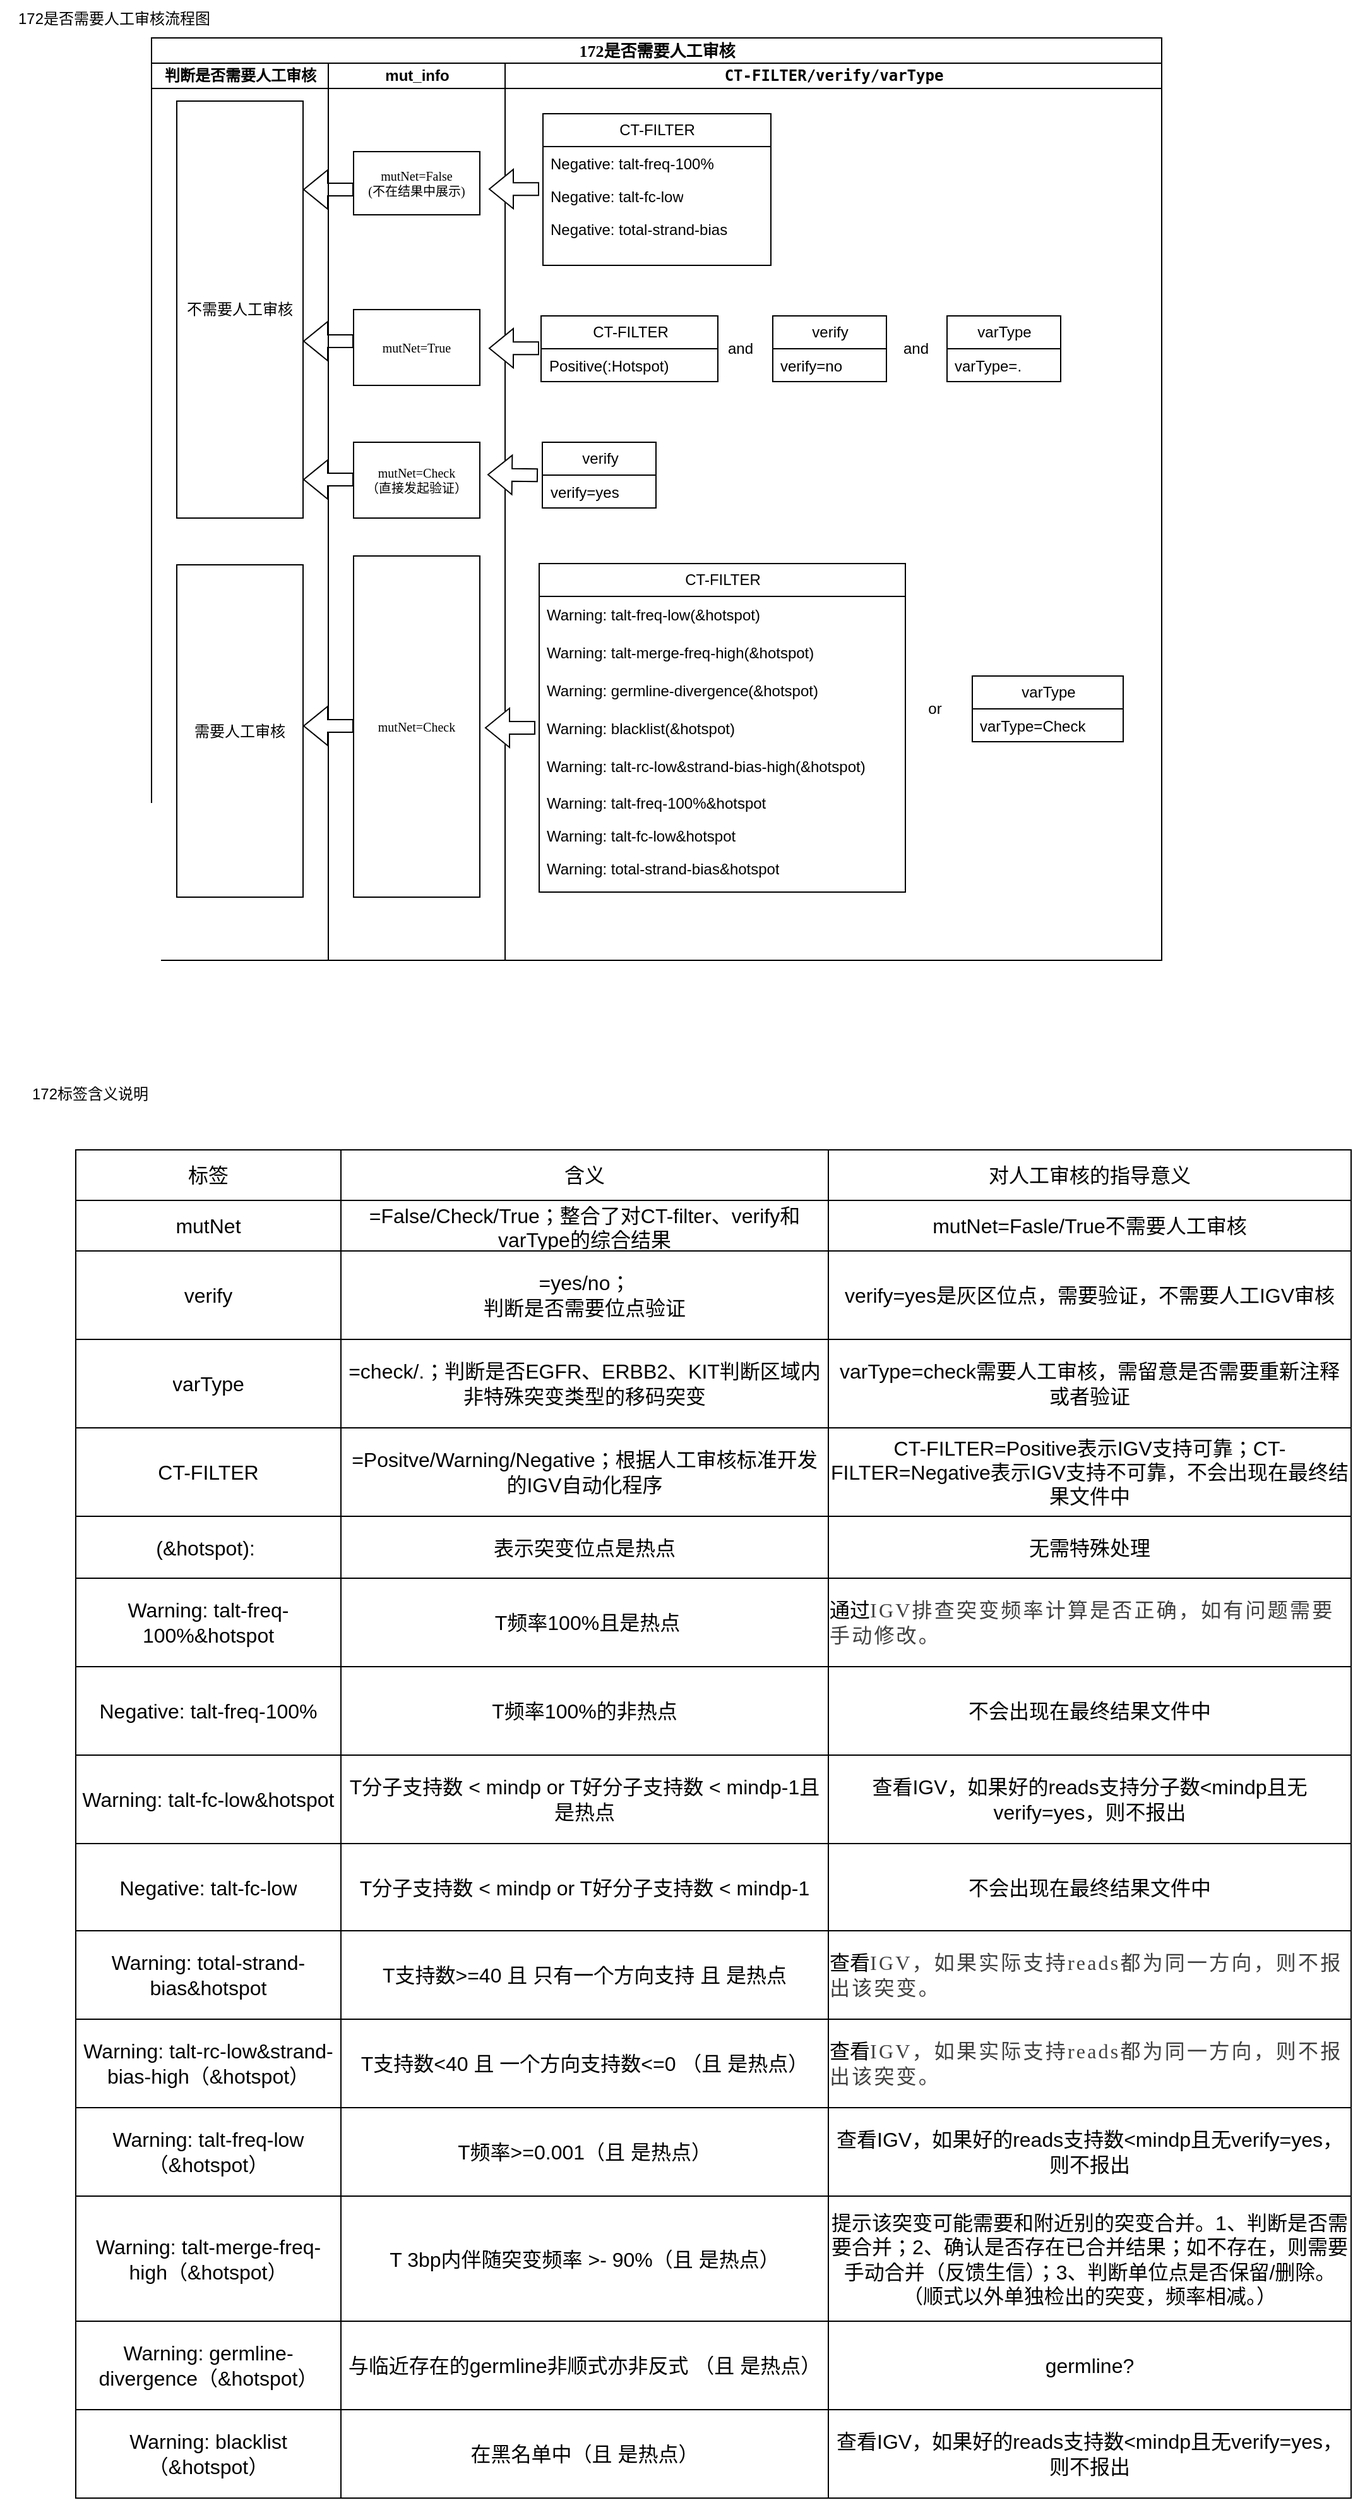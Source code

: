 <mxfile version="23.1.5" type="github">
  <diagram name="172" id="74e2e168-ea6b-b213-b513-2b3c1d86103e">
    <mxGraphModel dx="1036" dy="1428" grid="1" gridSize="10" guides="1" tooltips="1" connect="1" arrows="1" fold="1" page="1" pageScale="1" pageWidth="1100" pageHeight="850" background="none" math="0" shadow="0">
      <root>
        <mxCell id="0" />
        <mxCell id="1" parent="0" />
        <mxCell id="77e6c97f196da883-1" value="&lt;font style=&quot;font-size: 13px;&quot;&gt;172是否需要人工审核&lt;/font&gt;" style="swimlane;html=1;childLayout=stackLayout;startSize=20;rounded=0;shadow=0;labelBackgroundColor=none;strokeWidth=1;fontFamily=Verdana;fontSize=8;align=center;" parent="1" vertex="1">
          <mxGeometry x="120" y="-810" width="800" height="730" as="geometry" />
        </mxCell>
        <mxCell id="77e6c97f196da883-2" value="判断是否需要人工审核" style="swimlane;html=1;startSize=20;shadow=0;" parent="77e6c97f196da883-1" vertex="1">
          <mxGeometry y="20" width="140" height="710" as="geometry" />
        </mxCell>
        <mxCell id="77e6c97f196da883-8" value="不需要人工审核" style="rounded=0;whiteSpace=wrap;html=1;shadow=0;labelBackgroundColor=none;strokeWidth=1;fontFamily=Verdana;fontSize=12;align=center;glass=1;fillColor=none;" parent="77e6c97f196da883-2" vertex="1">
          <mxGeometry x="20" y="30" width="100" height="330" as="geometry" />
        </mxCell>
        <mxCell id="Ntkf2nLQN6CGH8CM93F0-73" value="需要人工审核" style="rounded=0;whiteSpace=wrap;html=1;shadow=0;labelBackgroundColor=none;strokeWidth=1;fontFamily=Verdana;fontSize=12;align=center;glass=1;fillColor=none;" parent="77e6c97f196da883-2" vertex="1">
          <mxGeometry x="20" y="397" width="100" height="263" as="geometry" />
        </mxCell>
        <mxCell id="a5Jmv1ovsEIgKHmmvxp4-178" value="" style="shape=flexArrow;endArrow=classic;html=1;rounded=0;fillColor=default;" parent="77e6c97f196da883-2" edge="1">
          <mxGeometry width="50" height="50" relative="1" as="geometry">
            <mxPoint x="160" y="220" as="sourcePoint" />
            <mxPoint x="120" y="220" as="targetPoint" />
          </mxGeometry>
        </mxCell>
        <mxCell id="a5Jmv1ovsEIgKHmmvxp4-177" value="" style="shape=flexArrow;endArrow=classic;html=1;rounded=0;fillColor=default;" parent="77e6c97f196da883-2" edge="1">
          <mxGeometry width="50" height="50" relative="1" as="geometry">
            <mxPoint x="160" y="100" as="sourcePoint" />
            <mxPoint x="120" y="100" as="targetPoint" />
          </mxGeometry>
        </mxCell>
        <mxCell id="77e6c97f196da883-3" value="mut_info" style="swimlane;html=1;startSize=20;shadow=0;" parent="77e6c97f196da883-1" vertex="1">
          <mxGeometry x="140" y="20" width="140" height="710" as="geometry" />
        </mxCell>
        <mxCell id="Ntkf2nLQN6CGH8CM93F0-67" value="mutNet=True" style="rounded=0;whiteSpace=wrap;html=1;shadow=0;labelBackgroundColor=none;strokeWidth=1;fontFamily=Verdana;fontSize=10;align=center;glass=1;fillStyle=auto;fillColor=none;" parent="77e6c97f196da883-3" vertex="1">
          <mxGeometry x="20" y="195" width="100" height="60" as="geometry" />
        </mxCell>
        <mxCell id="Ntkf2nLQN6CGH8CM93F0-69" value="mutNet=Check" style="rounded=0;whiteSpace=wrap;html=1;shadow=0;labelBackgroundColor=none;strokeWidth=1;fontFamily=Verdana;fontSize=10;align=center;glass=1;fillStyle=auto;fillColor=none;" parent="77e6c97f196da883-3" vertex="1">
          <mxGeometry x="20" y="390" width="100" height="270" as="geometry" />
        </mxCell>
        <mxCell id="Ntkf2nLQN6CGH8CM93F0-68" value="mutNet=False&lt;br&gt;(不在结果中展示)" style="rounded=0;whiteSpace=wrap;html=1;shadow=0;labelBackgroundColor=none;strokeWidth=1;fontFamily=Verdana;fontSize=10;align=center;glass=1;fillStyle=auto;fillColor=none;" parent="77e6c97f196da883-3" vertex="1">
          <mxGeometry x="20" y="70" width="100" height="50" as="geometry" />
        </mxCell>
        <mxCell id="a5Jmv1ovsEIgKHmmvxp4-11" value="mutNet=Check&lt;br&gt;（直接发起验证）" style="rounded=0;whiteSpace=wrap;html=1;shadow=0;labelBackgroundColor=none;strokeWidth=1;fontFamily=Verdana;fontSize=10;align=center;glass=1;fillStyle=auto;fillColor=none;" parent="77e6c97f196da883-3" vertex="1">
          <mxGeometry x="20" y="300" width="100" height="60" as="geometry" />
        </mxCell>
        <mxCell id="a5Jmv1ovsEIgKHmmvxp4-179" value="" style="shape=flexArrow;endArrow=classic;html=1;rounded=0;fillColor=default;" parent="77e6c97f196da883-3" edge="1">
          <mxGeometry width="50" height="50" relative="1" as="geometry">
            <mxPoint x="20" y="524.5" as="sourcePoint" />
            <mxPoint x="-20" y="524.5" as="targetPoint" />
          </mxGeometry>
        </mxCell>
        <mxCell id="a5Jmv1ovsEIgKHmmvxp4-170" value="" style="shape=flexArrow;endArrow=classic;html=1;rounded=0;fillColor=default;" parent="77e6c97f196da883-3" edge="1">
          <mxGeometry width="50" height="50" relative="1" as="geometry">
            <mxPoint x="20" y="329.5" as="sourcePoint" />
            <mxPoint x="-20" y="329.5" as="targetPoint" />
          </mxGeometry>
        </mxCell>
        <mxCell id="77e6c97f196da883-5" value="&lt;code&gt;&lt;b&gt;CT-FILTER/verify/varType&lt;/b&gt;&lt;/code&gt;" style="swimlane;html=1;startSize=20;fontStyle=0;shadow=0;" parent="77e6c97f196da883-1" vertex="1">
          <mxGeometry x="280" y="20" width="520" height="710" as="geometry" />
        </mxCell>
        <mxCell id="74XeSMvvcMfbmq75COJw-82" value="CT-FILTER" style="swimlane;fontStyle=0;childLayout=stackLayout;horizontal=1;startSize=26;fillColor=none;horizontalStack=0;resizeParent=1;resizeParentMax=0;resizeLast=0;collapsible=1;marginBottom=0;html=1;swimlaneFillColor=none;" parent="77e6c97f196da883-5" vertex="1">
          <mxGeometry x="30" y="40" width="180.5" height="120" as="geometry" />
        </mxCell>
        <mxCell id="74XeSMvvcMfbmq75COJw-83" value="Negative:&amp;nbsp;talt-freq-100%" style="text;strokeColor=none;fillColor=none;align=left;verticalAlign=top;spacingLeft=4;spacingRight=4;overflow=hidden;rotatable=0;points=[[0,0.5],[1,0.5]];portConstraint=eastwest;whiteSpace=wrap;html=1;" parent="74XeSMvvcMfbmq75COJw-82" vertex="1">
          <mxGeometry y="26" width="180.5" height="26" as="geometry" />
        </mxCell>
        <mxCell id="74XeSMvvcMfbmq75COJw-84" value="Negative:&amp;nbsp;talt-fc-low" style="text;strokeColor=none;fillColor=none;align=left;verticalAlign=top;spacingLeft=4;spacingRight=4;overflow=hidden;rotatable=0;points=[[0,0.5],[1,0.5]];portConstraint=eastwest;whiteSpace=wrap;html=1;" parent="74XeSMvvcMfbmq75COJw-82" vertex="1">
          <mxGeometry y="52" width="180.5" height="26" as="geometry" />
        </mxCell>
        <mxCell id="74XeSMvvcMfbmq75COJw-85" value="Negative:&amp;nbsp;total-strand-bias" style="text;strokeColor=none;fillColor=none;align=left;verticalAlign=top;spacingLeft=4;spacingRight=4;overflow=hidden;rotatable=0;points=[[0,0.5],[1,0.5]];portConstraint=eastwest;whiteSpace=wrap;html=1;" parent="74XeSMvvcMfbmq75COJw-82" vertex="1">
          <mxGeometry y="78" width="180.5" height="42" as="geometry" />
        </mxCell>
        <mxCell id="74XeSMvvcMfbmq75COJw-87" value="CT-FILTER" style="swimlane;fontStyle=0;childLayout=stackLayout;horizontal=1;startSize=26;fillColor=none;horizontalStack=0;resizeParent=1;resizeParentMax=0;resizeLast=0;collapsible=1;marginBottom=0;html=1;" parent="77e6c97f196da883-5" vertex="1">
          <mxGeometry x="28.5" y="200" width="140" height="52" as="geometry" />
        </mxCell>
        <mxCell id="74XeSMvvcMfbmq75COJw-88" value="Positive(:Hotspot)" style="text;strokeColor=none;fillColor=none;align=left;verticalAlign=top;spacingLeft=4;spacingRight=4;overflow=hidden;rotatable=0;points=[[0,0.5],[1,0.5]];portConstraint=eastwest;whiteSpace=wrap;html=1;" parent="74XeSMvvcMfbmq75COJw-87" vertex="1">
          <mxGeometry y="26" width="140" height="26" as="geometry" />
        </mxCell>
        <mxCell id="74XeSMvvcMfbmq75COJw-91" value="verify" style="swimlane;fontStyle=0;childLayout=stackLayout;horizontal=1;startSize=26;fillColor=none;horizontalStack=0;resizeParent=1;resizeParentMax=0;resizeLast=0;collapsible=1;marginBottom=0;html=1;" parent="77e6c97f196da883-5" vertex="1">
          <mxGeometry x="212" y="200" width="90" height="52" as="geometry" />
        </mxCell>
        <mxCell id="74XeSMvvcMfbmq75COJw-92" value="verify=no" style="text;strokeColor=none;fillColor=none;align=left;verticalAlign=top;spacingLeft=4;spacingRight=4;overflow=hidden;rotatable=0;points=[[0,0.5],[1,0.5]];portConstraint=eastwest;whiteSpace=wrap;html=1;" parent="74XeSMvvcMfbmq75COJw-91" vertex="1">
          <mxGeometry y="26" width="90" height="26" as="geometry" />
        </mxCell>
        <mxCell id="74XeSMvvcMfbmq75COJw-94" value="varType" style="swimlane;fontStyle=0;childLayout=stackLayout;horizontal=1;startSize=26;fillColor=none;horizontalStack=0;resizeParent=1;resizeParentMax=0;resizeLast=0;collapsible=1;marginBottom=0;html=1;" parent="77e6c97f196da883-5" vertex="1">
          <mxGeometry x="350" y="200" width="90" height="52" as="geometry" />
        </mxCell>
        <mxCell id="74XeSMvvcMfbmq75COJw-95" value="varType=." style="text;strokeColor=none;fillColor=none;align=left;verticalAlign=top;spacingLeft=4;spacingRight=4;overflow=hidden;rotatable=0;points=[[0,0.5],[1,0.5]];portConstraint=eastwest;whiteSpace=wrap;html=1;" parent="74XeSMvvcMfbmq75COJw-94" vertex="1">
          <mxGeometry y="26" width="90" height="26" as="geometry" />
        </mxCell>
        <mxCell id="a5Jmv1ovsEIgKHmmvxp4-5" value="and" style="text;html=1;align=center;verticalAlign=middle;resizable=0;points=[];autosize=1;strokeColor=none;fillColor=none;" parent="77e6c97f196da883-5" vertex="1">
          <mxGeometry x="305" y="211" width="40" height="30" as="geometry" />
        </mxCell>
        <mxCell id="a5Jmv1ovsEIgKHmmvxp4-6" value="and" style="text;html=1;align=center;verticalAlign=middle;resizable=0;points=[];autosize=1;strokeColor=none;fillColor=none;" parent="77e6c97f196da883-5" vertex="1">
          <mxGeometry x="165.5" y="211" width="40" height="30" as="geometry" />
        </mxCell>
        <mxCell id="a5Jmv1ovsEIgKHmmvxp4-7" value="CT-FILTER" style="swimlane;fontStyle=0;childLayout=stackLayout;horizontal=1;startSize=26;fillColor=none;horizontalStack=0;resizeParent=1;resizeParentMax=0;resizeLast=0;collapsible=1;marginBottom=0;html=1;" parent="77e6c97f196da883-5" vertex="1">
          <mxGeometry x="27" y="396" width="290" height="260" as="geometry" />
        </mxCell>
        <mxCell id="a5Jmv1ovsEIgKHmmvxp4-130" value="Warning:&amp;nbsp;talt-freq-low(&amp;amp;hotspot)" style="text;fillColor=none;align=left;verticalAlign=middle;spacingLeft=4;spacingRight=4;overflow=hidden;points=[[0,0.5],[1,0.5]];portConstraint=eastwest;rotatable=0;whiteSpace=wrap;html=1;" parent="a5Jmv1ovsEIgKHmmvxp4-7" vertex="1">
          <mxGeometry y="26" width="290" height="30" as="geometry" />
        </mxCell>
        <mxCell id="a5Jmv1ovsEIgKHmmvxp4-128" value="Warning:&amp;nbsp;talt-merge-freq-high(&amp;amp;hotspot)" style="text;strokeColor=none;fillColor=none;align=left;verticalAlign=middle;spacingLeft=4;spacingRight=4;overflow=hidden;points=[[0,0.5],[1,0.5]];portConstraint=eastwest;rotatable=0;whiteSpace=wrap;html=1;" parent="a5Jmv1ovsEIgKHmmvxp4-7" vertex="1">
          <mxGeometry y="56" width="290" height="30" as="geometry" />
        </mxCell>
        <mxCell id="a5Jmv1ovsEIgKHmmvxp4-127" value="Warning:&amp;nbsp;germline-divergence(&amp;amp;hotspot)" style="text;strokeColor=none;fillColor=none;align=left;verticalAlign=middle;spacingLeft=4;spacingRight=4;overflow=hidden;points=[[0,0.5],[1,0.5]];portConstraint=eastwest;rotatable=0;whiteSpace=wrap;html=1;" parent="a5Jmv1ovsEIgKHmmvxp4-7" vertex="1">
          <mxGeometry y="86" width="290" height="30" as="geometry" />
        </mxCell>
        <mxCell id="a5Jmv1ovsEIgKHmmvxp4-126" value="Warning:&amp;nbsp;blacklist(&amp;amp;hotspot)" style="text;strokeColor=none;fillColor=none;align=left;verticalAlign=middle;spacingLeft=4;spacingRight=4;overflow=hidden;points=[[0,0.5],[1,0.5]];portConstraint=eastwest;rotatable=0;whiteSpace=wrap;html=1;" parent="a5Jmv1ovsEIgKHmmvxp4-7" vertex="1">
          <mxGeometry y="116" width="290" height="30" as="geometry" />
        </mxCell>
        <mxCell id="a5Jmv1ovsEIgKHmmvxp4-125" value="Warning:&amp;nbsp;talt-rc-low&amp;amp;strand-bias-high(&amp;amp;hotspot)" style="text;strokeColor=none;fillColor=none;align=left;verticalAlign=middle;spacingLeft=4;spacingRight=4;overflow=hidden;points=[[0,0.5],[1,0.5]];portConstraint=eastwest;rotatable=0;whiteSpace=wrap;html=1;" parent="a5Jmv1ovsEIgKHmmvxp4-7" vertex="1">
          <mxGeometry y="146" width="290" height="30" as="geometry" />
        </mxCell>
        <mxCell id="a5Jmv1ovsEIgKHmmvxp4-117" value="" style="group;strokeColor=none;" parent="a5Jmv1ovsEIgKHmmvxp4-7" vertex="1" connectable="0">
          <mxGeometry y="176" width="290" height="84" as="geometry" />
        </mxCell>
        <mxCell id="a5Jmv1ovsEIgKHmmvxp4-8" value="Warning:&amp;nbsp;talt-freq-100%&amp;amp;hotspot" style="text;strokeColor=none;fillColor=none;align=left;verticalAlign=top;spacingLeft=4;spacingRight=4;overflow=hidden;rotatable=0;points=[[0,0.5],[1,0.5]];portConstraint=eastwest;whiteSpace=wrap;html=1;" parent="a5Jmv1ovsEIgKHmmvxp4-117" vertex="1">
          <mxGeometry width="290" height="26" as="geometry" />
        </mxCell>
        <mxCell id="a5Jmv1ovsEIgKHmmvxp4-9" value="Warning: talt-fc-low&amp;amp;hotspot" style="text;strokeColor=none;fillColor=none;align=left;verticalAlign=top;spacingLeft=4;spacingRight=4;overflow=hidden;rotatable=0;points=[[0,0.5],[1,0.5]];portConstraint=eastwest;whiteSpace=wrap;html=1;" parent="a5Jmv1ovsEIgKHmmvxp4-117" vertex="1">
          <mxGeometry y="26" width="290" height="26" as="geometry" />
        </mxCell>
        <mxCell id="a5Jmv1ovsEIgKHmmvxp4-10" value="Warning:&amp;nbsp;total-strand-bias&amp;amp;hotspot" style="text;strokeColor=none;fillColor=none;align=left;verticalAlign=top;spacingLeft=4;spacingRight=4;overflow=hidden;rotatable=0;points=[[0,0.5],[1,0.5]];portConstraint=eastwest;whiteSpace=wrap;html=1;" parent="a5Jmv1ovsEIgKHmmvxp4-117" vertex="1">
          <mxGeometry y="52" width="290" height="32" as="geometry" />
        </mxCell>
        <mxCell id="a5Jmv1ovsEIgKHmmvxp4-40" value="verify" style="swimlane;fontStyle=0;childLayout=stackLayout;horizontal=1;startSize=26;fillColor=none;horizontalStack=0;resizeParent=1;resizeParentMax=0;resizeLast=0;collapsible=1;marginBottom=0;html=1;" parent="77e6c97f196da883-5" vertex="1">
          <mxGeometry x="29.5" y="300" width="90" height="52" as="geometry" />
        </mxCell>
        <mxCell id="a5Jmv1ovsEIgKHmmvxp4-41" value="verify=yes" style="text;strokeColor=none;fillColor=none;align=left;verticalAlign=top;spacingLeft=4;spacingRight=4;overflow=hidden;rotatable=0;points=[[0,0.5],[1,0.5]];portConstraint=eastwest;whiteSpace=wrap;html=1;" parent="a5Jmv1ovsEIgKHmmvxp4-40" vertex="1">
          <mxGeometry y="26" width="90" height="26" as="geometry" />
        </mxCell>
        <mxCell id="a5Jmv1ovsEIgKHmmvxp4-69" value="varType" style="swimlane;fontStyle=0;childLayout=stackLayout;horizontal=1;startSize=26;fillColor=none;horizontalStack=0;resizeParent=1;resizeParentMax=0;resizeLast=0;collapsible=1;marginBottom=0;html=1;" parent="77e6c97f196da883-5" vertex="1">
          <mxGeometry x="370" y="485" width="119.5" height="52" as="geometry" />
        </mxCell>
        <mxCell id="a5Jmv1ovsEIgKHmmvxp4-70" value="varType=Check" style="text;strokeColor=none;fillColor=none;align=left;verticalAlign=top;spacingLeft=4;spacingRight=4;overflow=hidden;rotatable=0;points=[[0,0.5],[1,0.5]];portConstraint=eastwest;whiteSpace=wrap;html=1;" parent="a5Jmv1ovsEIgKHmmvxp4-69" vertex="1">
          <mxGeometry y="26" width="119.5" height="26" as="geometry" />
        </mxCell>
        <mxCell id="a5Jmv1ovsEIgKHmmvxp4-115" value="or" style="text;html=1;align=center;verticalAlign=middle;resizable=0;points=[];autosize=1;strokeColor=none;fillColor=none;" parent="77e6c97f196da883-5" vertex="1">
          <mxGeometry x="325" y="496" width="30" height="30" as="geometry" />
        </mxCell>
        <mxCell id="a5Jmv1ovsEIgKHmmvxp4-171" value="" style="shape=flexArrow;endArrow=classic;html=1;rounded=0;fillColor=default;" parent="77e6c97f196da883-5" edge="1">
          <mxGeometry width="50" height="50" relative="1" as="geometry">
            <mxPoint x="24" y="526" as="sourcePoint" />
            <mxPoint x="-16" y="526" as="targetPoint" />
          </mxGeometry>
        </mxCell>
        <mxCell id="a5Jmv1ovsEIgKHmmvxp4-172" value="" style="shape=flexArrow;endArrow=classic;html=1;rounded=0;fillColor=default;" parent="77e6c97f196da883-5" edge="1">
          <mxGeometry width="50" height="50" relative="1" as="geometry">
            <mxPoint x="27" y="225.58" as="sourcePoint" />
            <mxPoint x="-13" y="225.58" as="targetPoint" />
          </mxGeometry>
        </mxCell>
        <mxCell id="a5Jmv1ovsEIgKHmmvxp4-169" value="" style="shape=flexArrow;endArrow=classic;html=1;rounded=0;fillColor=default;" parent="77e6c97f196da883-5" edge="1">
          <mxGeometry width="50" height="50" relative="1" as="geometry">
            <mxPoint x="27" y="99.58" as="sourcePoint" />
            <mxPoint x="-13" y="99.58" as="targetPoint" />
          </mxGeometry>
        </mxCell>
        <mxCell id="a5Jmv1ovsEIgKHmmvxp4-168" value="" style="shape=flexArrow;endArrow=classic;html=1;rounded=0;fillColor=default;" parent="77e6c97f196da883-5" edge="1">
          <mxGeometry width="50" height="50" relative="1" as="geometry">
            <mxPoint x="26" y="326.08" as="sourcePoint" />
            <mxPoint x="-14" y="325.58" as="targetPoint" />
          </mxGeometry>
        </mxCell>
        <mxCell id="sK7v8ZVmqhWhGG1hjcXt-1" value="172是否需要人工审核流程图" style="text;html=1;align=center;verticalAlign=middle;resizable=0;points=[];autosize=1;strokeColor=none;fillColor=none;" parent="1" vertex="1">
          <mxGeometry y="-840" width="180" height="30" as="geometry" />
        </mxCell>
        <mxCell id="sK7v8ZVmqhWhGG1hjcXt-2" value="172标签含义说明" style="text;html=1;align=center;verticalAlign=middle;resizable=0;points=[];autosize=1;strokeColor=none;fillColor=none;" parent="1" vertex="1">
          <mxGeometry x="11" y="11" width="120" height="30" as="geometry" />
        </mxCell>
        <mxCell id="PxTjI0f82RKwkP7TFESD-1" value="" style="shape=table;startSize=0;container=1;collapsible=0;childLayout=tableLayout;fontSize=16;" parent="1" vertex="1">
          <mxGeometry x="60" y="70" width="1010.0" height="1067" as="geometry" />
        </mxCell>
        <mxCell id="PxTjI0f82RKwkP7TFESD-2" value="" style="shape=tableRow;horizontal=0;startSize=0;swimlaneHead=0;swimlaneBody=0;strokeColor=inherit;top=0;left=0;bottom=0;right=0;collapsible=0;dropTarget=0;fillColor=none;points=[[0,0.5],[1,0.5]];portConstraint=eastwest;fontSize=16;" parent="PxTjI0f82RKwkP7TFESD-1" vertex="1">
          <mxGeometry width="1010.0" height="40" as="geometry" />
        </mxCell>
        <mxCell id="PxTjI0f82RKwkP7TFESD-3" value="标签" style="shape=partialRectangle;html=1;whiteSpace=wrap;connectable=0;strokeColor=inherit;overflow=hidden;fillColor=none;top=0;left=0;bottom=0;right=0;pointerEvents=1;fontSize=16;" parent="PxTjI0f82RKwkP7TFESD-2" vertex="1">
          <mxGeometry width="210" height="40" as="geometry">
            <mxRectangle width="210" height="40" as="alternateBounds" />
          </mxGeometry>
        </mxCell>
        <mxCell id="PxTjI0f82RKwkP7TFESD-4" value="含义" style="shape=partialRectangle;html=1;whiteSpace=wrap;connectable=0;strokeColor=inherit;overflow=hidden;fillColor=none;top=0;left=0;bottom=0;right=0;pointerEvents=1;fontSize=16;" parent="PxTjI0f82RKwkP7TFESD-2" vertex="1">
          <mxGeometry x="210" width="386" height="40" as="geometry">
            <mxRectangle width="386" height="40" as="alternateBounds" />
          </mxGeometry>
        </mxCell>
        <mxCell id="PxTjI0f82RKwkP7TFESD-5" value="对人工审核的指导意义" style="shape=partialRectangle;html=1;whiteSpace=wrap;connectable=0;strokeColor=inherit;overflow=hidden;fillColor=none;top=0;left=0;bottom=0;right=0;pointerEvents=1;fontSize=16;" parent="PxTjI0f82RKwkP7TFESD-2" vertex="1">
          <mxGeometry x="596" width="414" height="40" as="geometry">
            <mxRectangle width="414" height="40" as="alternateBounds" />
          </mxGeometry>
        </mxCell>
        <mxCell id="PxTjI0f82RKwkP7TFESD-6" value="" style="shape=tableRow;horizontal=0;startSize=0;swimlaneHead=0;swimlaneBody=0;strokeColor=inherit;top=0;left=0;bottom=0;right=0;collapsible=0;dropTarget=0;fillColor=none;points=[[0,0.5],[1,0.5]];portConstraint=eastwest;fontSize=16;" parent="PxTjI0f82RKwkP7TFESD-1" vertex="1">
          <mxGeometry y="40" width="1010.0" height="40" as="geometry" />
        </mxCell>
        <mxCell id="PxTjI0f82RKwkP7TFESD-7" value="mutNet" style="shape=partialRectangle;html=1;whiteSpace=wrap;connectable=0;strokeColor=inherit;overflow=hidden;fillColor=none;top=0;left=0;bottom=0;right=0;pointerEvents=1;fontSize=16;" parent="PxTjI0f82RKwkP7TFESD-6" vertex="1">
          <mxGeometry width="210" height="40" as="geometry">
            <mxRectangle width="210" height="40" as="alternateBounds" />
          </mxGeometry>
        </mxCell>
        <mxCell id="PxTjI0f82RKwkP7TFESD-8" value="=False/Check/True；整合了对CT-filter、verify和varType的综合结果" style="shape=partialRectangle;html=1;whiteSpace=wrap;connectable=0;strokeColor=inherit;overflow=hidden;fillColor=none;top=0;left=0;bottom=0;right=0;pointerEvents=1;fontSize=16;" parent="PxTjI0f82RKwkP7TFESD-6" vertex="1">
          <mxGeometry x="210" width="386" height="40" as="geometry">
            <mxRectangle width="386" height="40" as="alternateBounds" />
          </mxGeometry>
        </mxCell>
        <mxCell id="PxTjI0f82RKwkP7TFESD-9" value="mutNet=Fasle/True不需要人工审核" style="shape=partialRectangle;html=1;whiteSpace=wrap;connectable=0;strokeColor=inherit;overflow=hidden;fillColor=none;top=0;left=0;bottom=0;right=0;pointerEvents=1;fontSize=16;" parent="PxTjI0f82RKwkP7TFESD-6" vertex="1">
          <mxGeometry x="596" width="414" height="40" as="geometry">
            <mxRectangle width="414" height="40" as="alternateBounds" />
          </mxGeometry>
        </mxCell>
        <mxCell id="PxTjI0f82RKwkP7TFESD-22" value="" style="shape=tableRow;horizontal=0;startSize=0;swimlaneHead=0;swimlaneBody=0;strokeColor=inherit;top=0;left=0;bottom=0;right=0;collapsible=0;dropTarget=0;fillColor=none;points=[[0,0.5],[1,0.5]];portConstraint=eastwest;fontSize=16;" parent="PxTjI0f82RKwkP7TFESD-1" vertex="1">
          <mxGeometry y="80" width="1010.0" height="70" as="geometry" />
        </mxCell>
        <mxCell id="PxTjI0f82RKwkP7TFESD-23" value="verify" style="shape=partialRectangle;html=1;whiteSpace=wrap;connectable=0;strokeColor=inherit;overflow=hidden;fillColor=none;top=0;left=0;bottom=0;right=0;pointerEvents=1;fontSize=16;" parent="PxTjI0f82RKwkP7TFESD-22" vertex="1">
          <mxGeometry width="210" height="70" as="geometry">
            <mxRectangle width="210" height="70" as="alternateBounds" />
          </mxGeometry>
        </mxCell>
        <mxCell id="PxTjI0f82RKwkP7TFESD-24" value="=yes/no；&lt;br&gt;判断是否需要位点验证" style="shape=partialRectangle;html=1;whiteSpace=wrap;connectable=0;strokeColor=inherit;overflow=hidden;fillColor=none;top=0;left=0;bottom=0;right=0;pointerEvents=1;fontSize=16;" parent="PxTjI0f82RKwkP7TFESD-22" vertex="1">
          <mxGeometry x="210" width="386" height="70" as="geometry">
            <mxRectangle width="386" height="70" as="alternateBounds" />
          </mxGeometry>
        </mxCell>
        <mxCell id="PxTjI0f82RKwkP7TFESD-25" value="verify=yes是灰区位点，需要验证，不需要人工IGV审核" style="shape=partialRectangle;html=1;whiteSpace=wrap;connectable=0;strokeColor=inherit;overflow=hidden;fillColor=none;top=0;left=0;bottom=0;right=0;pointerEvents=1;fontSize=16;" parent="PxTjI0f82RKwkP7TFESD-22" vertex="1">
          <mxGeometry x="596" width="414" height="70" as="geometry">
            <mxRectangle width="414" height="70" as="alternateBounds" />
          </mxGeometry>
        </mxCell>
        <mxCell id="PxTjI0f82RKwkP7TFESD-18" value="" style="shape=tableRow;horizontal=0;startSize=0;swimlaneHead=0;swimlaneBody=0;strokeColor=inherit;top=0;left=0;bottom=0;right=0;collapsible=0;dropTarget=0;fillColor=none;points=[[0,0.5],[1,0.5]];portConstraint=eastwest;fontSize=16;" parent="PxTjI0f82RKwkP7TFESD-1" vertex="1">
          <mxGeometry y="150" width="1010.0" height="70" as="geometry" />
        </mxCell>
        <mxCell id="PxTjI0f82RKwkP7TFESD-19" value="varType" style="shape=partialRectangle;html=1;whiteSpace=wrap;connectable=0;strokeColor=inherit;overflow=hidden;fillColor=none;top=0;left=0;bottom=0;right=0;pointerEvents=1;fontSize=16;" parent="PxTjI0f82RKwkP7TFESD-18" vertex="1">
          <mxGeometry width="210" height="70" as="geometry">
            <mxRectangle width="210" height="70" as="alternateBounds" />
          </mxGeometry>
        </mxCell>
        <mxCell id="PxTjI0f82RKwkP7TFESD-20" value="=check/.；判断是否EGFR、ERBB2、KIT判断区域内非特殊突变类型的移码突变" style="shape=partialRectangle;html=1;whiteSpace=wrap;connectable=0;strokeColor=inherit;overflow=hidden;fillColor=none;top=0;left=0;bottom=0;right=0;pointerEvents=1;fontSize=16;" parent="PxTjI0f82RKwkP7TFESD-18" vertex="1">
          <mxGeometry x="210" width="386" height="70" as="geometry">
            <mxRectangle width="386" height="70" as="alternateBounds" />
          </mxGeometry>
        </mxCell>
        <mxCell id="PxTjI0f82RKwkP7TFESD-21" value="varType=check需要人工审核，需留意是否需要重新注释或者验证" style="shape=partialRectangle;html=1;whiteSpace=wrap;connectable=0;strokeColor=inherit;overflow=hidden;fillColor=none;top=0;left=0;bottom=0;right=0;pointerEvents=1;fontSize=16;" parent="PxTjI0f82RKwkP7TFESD-18" vertex="1">
          <mxGeometry x="596" width="414" height="70" as="geometry">
            <mxRectangle width="414" height="70" as="alternateBounds" />
          </mxGeometry>
        </mxCell>
        <mxCell id="PxTjI0f82RKwkP7TFESD-30" value="" style="shape=tableRow;horizontal=0;startSize=0;swimlaneHead=0;swimlaneBody=0;strokeColor=inherit;top=0;left=0;bottom=0;right=0;collapsible=0;dropTarget=0;fillColor=none;points=[[0,0.5],[1,0.5]];portConstraint=eastwest;fontSize=16;" parent="PxTjI0f82RKwkP7TFESD-1" vertex="1">
          <mxGeometry y="220" width="1010.0" height="70" as="geometry" />
        </mxCell>
        <mxCell id="PxTjI0f82RKwkP7TFESD-31" value="CT-FILTER" style="shape=partialRectangle;html=1;whiteSpace=wrap;connectable=0;strokeColor=inherit;overflow=hidden;fillColor=none;top=0;left=0;bottom=0;right=0;pointerEvents=1;fontSize=16;" parent="PxTjI0f82RKwkP7TFESD-30" vertex="1">
          <mxGeometry width="210" height="70" as="geometry">
            <mxRectangle width="210" height="70" as="alternateBounds" />
          </mxGeometry>
        </mxCell>
        <mxCell id="PxTjI0f82RKwkP7TFESD-32" value="=Positve/Warning/Negative；根据人工审核标准开发的IGV自动化程序" style="shape=partialRectangle;html=1;whiteSpace=wrap;connectable=0;strokeColor=inherit;overflow=hidden;fillColor=none;top=0;left=0;bottom=0;right=0;pointerEvents=1;fontSize=16;" parent="PxTjI0f82RKwkP7TFESD-30" vertex="1">
          <mxGeometry x="210" width="386" height="70" as="geometry">
            <mxRectangle width="386" height="70" as="alternateBounds" />
          </mxGeometry>
        </mxCell>
        <mxCell id="PxTjI0f82RKwkP7TFESD-33" value="CT-FILTER=Positive表示IGV支持可靠；CT-FILTER=Negative表示IGV支持不可靠，不会出现在最终结果文件中" style="shape=partialRectangle;html=1;whiteSpace=wrap;connectable=0;strokeColor=inherit;overflow=hidden;fillColor=none;top=0;left=0;bottom=0;right=0;pointerEvents=1;fontSize=16;" parent="PxTjI0f82RKwkP7TFESD-30" vertex="1">
          <mxGeometry x="596" width="414" height="70" as="geometry">
            <mxRectangle width="414" height="70" as="alternateBounds" />
          </mxGeometry>
        </mxCell>
        <mxCell id="PxTjI0f82RKwkP7TFESD-38" value="" style="shape=tableRow;horizontal=0;startSize=0;swimlaneHead=0;swimlaneBody=0;strokeColor=inherit;top=0;left=0;bottom=0;right=0;collapsible=0;dropTarget=0;fillColor=none;points=[[0,0.5],[1,0.5]];portConstraint=eastwest;fontSize=16;" parent="PxTjI0f82RKwkP7TFESD-1" vertex="1">
          <mxGeometry y="290" width="1010.0" height="49" as="geometry" />
        </mxCell>
        <mxCell id="PxTjI0f82RKwkP7TFESD-39" value="(&amp;amp;hotspot):&amp;nbsp;" style="shape=partialRectangle;html=1;whiteSpace=wrap;connectable=0;strokeColor=inherit;overflow=hidden;fillColor=none;top=0;left=0;bottom=0;right=0;pointerEvents=1;fontSize=16;" parent="PxTjI0f82RKwkP7TFESD-38" vertex="1">
          <mxGeometry width="210" height="49" as="geometry">
            <mxRectangle width="210" height="49" as="alternateBounds" />
          </mxGeometry>
        </mxCell>
        <mxCell id="PxTjI0f82RKwkP7TFESD-40" value="表示突变位点是热点" style="shape=partialRectangle;html=1;whiteSpace=wrap;connectable=0;strokeColor=inherit;overflow=hidden;fillColor=none;top=0;left=0;bottom=0;right=0;pointerEvents=1;fontSize=16;" parent="PxTjI0f82RKwkP7TFESD-38" vertex="1">
          <mxGeometry x="210" width="386" height="49" as="geometry">
            <mxRectangle width="386" height="49" as="alternateBounds" />
          </mxGeometry>
        </mxCell>
        <mxCell id="PxTjI0f82RKwkP7TFESD-41" value="无需特殊处理" style="shape=partialRectangle;html=1;whiteSpace=wrap;connectable=0;strokeColor=inherit;overflow=hidden;fillColor=none;top=0;left=0;bottom=0;right=0;pointerEvents=1;fontSize=16;" parent="PxTjI0f82RKwkP7TFESD-38" vertex="1">
          <mxGeometry x="596" width="414" height="49" as="geometry">
            <mxRectangle width="414" height="49" as="alternateBounds" />
          </mxGeometry>
        </mxCell>
        <mxCell id="PxTjI0f82RKwkP7TFESD-34" value="" style="shape=tableRow;horizontal=0;startSize=0;swimlaneHead=0;swimlaneBody=0;strokeColor=inherit;top=0;left=0;bottom=0;right=0;collapsible=0;dropTarget=0;fillColor=none;points=[[0,0.5],[1,0.5]];portConstraint=eastwest;fontSize=16;" parent="PxTjI0f82RKwkP7TFESD-1" vertex="1">
          <mxGeometry y="339" width="1010.0" height="70" as="geometry" />
        </mxCell>
        <mxCell id="PxTjI0f82RKwkP7TFESD-35" value="Warning:&amp;nbsp;talt-freq-100%&amp;amp;hotspot" style="shape=partialRectangle;html=1;whiteSpace=wrap;connectable=0;strokeColor=inherit;overflow=hidden;fillColor=none;top=0;left=0;bottom=0;right=0;pointerEvents=1;fontSize=16;" parent="PxTjI0f82RKwkP7TFESD-34" vertex="1">
          <mxGeometry width="210" height="70" as="geometry">
            <mxRectangle width="210" height="70" as="alternateBounds" />
          </mxGeometry>
        </mxCell>
        <mxCell id="PxTjI0f82RKwkP7TFESD-36" value="&amp;nbsp;T频率100%且是热点" style="shape=partialRectangle;html=1;whiteSpace=wrap;connectable=0;strokeColor=inherit;overflow=hidden;fillColor=none;top=0;left=0;bottom=0;right=0;pointerEvents=1;fontSize=16;" parent="PxTjI0f82RKwkP7TFESD-34" vertex="1">
          <mxGeometry x="210" width="386" height="70" as="geometry">
            <mxRectangle width="386" height="70" as="alternateBounds" />
          </mxGeometry>
        </mxCell>
        <mxCell id="PxTjI0f82RKwkP7TFESD-37" value="&lt;p style=&quot;line-height: 120%; margin-top: 0pt; margin-bottom: 0pt; margin-left: 0in; text-indent: 0in; text-align: left; direction: ltr; unicode-bidi: embed; word-break: normal;&quot;&gt;通过&lt;span style=&quot;font-family: 微软雅黑; color: rgb(64, 64, 64); letter-spacing: 1.2pt;&quot;&gt;IGV&lt;/span&gt;&lt;span style=&quot;font-family: 微软雅黑; color: rgb(64, 64, 64); letter-spacing: 1.2pt;&quot;&gt;排查突变频率计算是否正确，如有问题需要手动修改。&lt;/span&gt;&lt;/p&gt;" style="shape=partialRectangle;html=1;whiteSpace=wrap;connectable=0;strokeColor=inherit;overflow=hidden;fillColor=none;top=0;left=0;bottom=0;right=0;pointerEvents=1;fontSize=16;" parent="PxTjI0f82RKwkP7TFESD-34" vertex="1">
          <mxGeometry x="596" width="414" height="70" as="geometry">
            <mxRectangle width="414" height="70" as="alternateBounds" />
          </mxGeometry>
        </mxCell>
        <mxCell id="PxTjI0f82RKwkP7TFESD-42" value="" style="shape=tableRow;horizontal=0;startSize=0;swimlaneHead=0;swimlaneBody=0;strokeColor=inherit;top=0;left=0;bottom=0;right=0;collapsible=0;dropTarget=0;fillColor=none;points=[[0,0.5],[1,0.5]];portConstraint=eastwest;fontSize=16;" parent="PxTjI0f82RKwkP7TFESD-1" vertex="1">
          <mxGeometry y="409" width="1010.0" height="70" as="geometry" />
        </mxCell>
        <mxCell id="PxTjI0f82RKwkP7TFESD-43" value="Negative:&amp;nbsp;talt-freq-100%" style="shape=partialRectangle;html=1;whiteSpace=wrap;connectable=0;strokeColor=inherit;overflow=hidden;fillColor=none;top=0;left=0;bottom=0;right=0;pointerEvents=1;fontSize=16;" parent="PxTjI0f82RKwkP7TFESD-42" vertex="1">
          <mxGeometry width="210" height="70" as="geometry">
            <mxRectangle width="210" height="70" as="alternateBounds" />
          </mxGeometry>
        </mxCell>
        <mxCell id="PxTjI0f82RKwkP7TFESD-44" value="T频率100%的非热点" style="shape=partialRectangle;html=1;whiteSpace=wrap;connectable=0;strokeColor=inherit;overflow=hidden;fillColor=none;top=0;left=0;bottom=0;right=0;pointerEvents=1;fontSize=16;" parent="PxTjI0f82RKwkP7TFESD-42" vertex="1">
          <mxGeometry x="210" width="386" height="70" as="geometry">
            <mxRectangle width="386" height="70" as="alternateBounds" />
          </mxGeometry>
        </mxCell>
        <mxCell id="PxTjI0f82RKwkP7TFESD-45" value="不会出现在最终结果文件中" style="shape=partialRectangle;html=1;whiteSpace=wrap;connectable=0;strokeColor=inherit;overflow=hidden;fillColor=none;top=0;left=0;bottom=0;right=0;pointerEvents=1;fontSize=16;" parent="PxTjI0f82RKwkP7TFESD-42" vertex="1">
          <mxGeometry x="596" width="414" height="70" as="geometry">
            <mxRectangle width="414" height="70" as="alternateBounds" />
          </mxGeometry>
        </mxCell>
        <mxCell id="PxTjI0f82RKwkP7TFESD-46" value="" style="shape=tableRow;horizontal=0;startSize=0;swimlaneHead=0;swimlaneBody=0;strokeColor=inherit;top=0;left=0;bottom=0;right=0;collapsible=0;dropTarget=0;fillColor=none;points=[[0,0.5],[1,0.5]];portConstraint=eastwest;fontSize=16;" parent="PxTjI0f82RKwkP7TFESD-1" vertex="1">
          <mxGeometry y="479" width="1010.0" height="70" as="geometry" />
        </mxCell>
        <mxCell id="PxTjI0f82RKwkP7TFESD-47" value="Warning: talt-fc-low&amp;amp;hotspot" style="shape=partialRectangle;html=1;whiteSpace=wrap;connectable=0;strokeColor=inherit;overflow=hidden;fillColor=none;top=0;left=0;bottom=0;right=0;pointerEvents=1;fontSize=16;" parent="PxTjI0f82RKwkP7TFESD-46" vertex="1">
          <mxGeometry width="210" height="70" as="geometry">
            <mxRectangle width="210" height="70" as="alternateBounds" />
          </mxGeometry>
        </mxCell>
        <mxCell id="PxTjI0f82RKwkP7TFESD-48" value="T分子支持数 &amp;lt; mindp or T好分子支持数 &amp;lt; mindp-1且 是热点" style="shape=partialRectangle;html=1;whiteSpace=wrap;connectable=0;strokeColor=inherit;overflow=hidden;fillColor=none;top=0;left=0;bottom=0;right=0;pointerEvents=1;fontSize=16;" parent="PxTjI0f82RKwkP7TFESD-46" vertex="1">
          <mxGeometry x="210" width="386" height="70" as="geometry">
            <mxRectangle width="386" height="70" as="alternateBounds" />
          </mxGeometry>
        </mxCell>
        <mxCell id="PxTjI0f82RKwkP7TFESD-49" value="查看IGV，如果好的reads支持分子数&amp;lt;mindp且无verify=yes，则不报出" style="shape=partialRectangle;html=1;whiteSpace=wrap;connectable=0;strokeColor=inherit;overflow=hidden;fillColor=none;top=0;left=0;bottom=0;right=0;pointerEvents=1;fontSize=16;" parent="PxTjI0f82RKwkP7TFESD-46" vertex="1">
          <mxGeometry x="596" width="414" height="70" as="geometry">
            <mxRectangle width="414" height="70" as="alternateBounds" />
          </mxGeometry>
        </mxCell>
        <mxCell id="PxTjI0f82RKwkP7TFESD-50" value="" style="shape=tableRow;horizontal=0;startSize=0;swimlaneHead=0;swimlaneBody=0;strokeColor=inherit;top=0;left=0;bottom=0;right=0;collapsible=0;dropTarget=0;fillColor=none;points=[[0,0.5],[1,0.5]];portConstraint=eastwest;fontSize=16;" parent="PxTjI0f82RKwkP7TFESD-1" vertex="1">
          <mxGeometry y="549" width="1010.0" height="69" as="geometry" />
        </mxCell>
        <mxCell id="PxTjI0f82RKwkP7TFESD-51" value="Negative:&amp;nbsp;talt-fc-low" style="shape=partialRectangle;html=1;whiteSpace=wrap;connectable=0;strokeColor=inherit;overflow=hidden;fillColor=none;top=0;left=0;bottom=0;right=0;pointerEvents=1;fontSize=16;" parent="PxTjI0f82RKwkP7TFESD-50" vertex="1">
          <mxGeometry width="210" height="69" as="geometry">
            <mxRectangle width="210" height="69" as="alternateBounds" />
          </mxGeometry>
        </mxCell>
        <mxCell id="PxTjI0f82RKwkP7TFESD-52" value="T分子支持数 &amp;lt; mindp or T好分子支持数 &amp;lt; mindp-1" style="shape=partialRectangle;html=1;whiteSpace=wrap;connectable=0;strokeColor=inherit;overflow=hidden;fillColor=none;top=0;left=0;bottom=0;right=0;pointerEvents=1;fontSize=16;" parent="PxTjI0f82RKwkP7TFESD-50" vertex="1">
          <mxGeometry x="210" width="386" height="69" as="geometry">
            <mxRectangle width="386" height="69" as="alternateBounds" />
          </mxGeometry>
        </mxCell>
        <mxCell id="PxTjI0f82RKwkP7TFESD-53" value="不会出现在最终结果文件中" style="shape=partialRectangle;html=1;whiteSpace=wrap;connectable=0;strokeColor=inherit;overflow=hidden;fillColor=none;top=0;left=0;bottom=0;right=0;pointerEvents=1;fontSize=16;" parent="PxTjI0f82RKwkP7TFESD-50" vertex="1">
          <mxGeometry x="596" width="414" height="69" as="geometry">
            <mxRectangle width="414" height="69" as="alternateBounds" />
          </mxGeometry>
        </mxCell>
        <mxCell id="PxTjI0f82RKwkP7TFESD-54" value="" style="shape=tableRow;horizontal=0;startSize=0;swimlaneHead=0;swimlaneBody=0;strokeColor=inherit;top=0;left=0;bottom=0;right=0;collapsible=0;dropTarget=0;fillColor=none;points=[[0,0.5],[1,0.5]];portConstraint=eastwest;fontSize=16;" parent="PxTjI0f82RKwkP7TFESD-1" vertex="1">
          <mxGeometry y="618" width="1010.0" height="70" as="geometry" />
        </mxCell>
        <mxCell id="PxTjI0f82RKwkP7TFESD-55" value="Warning:&amp;nbsp;total-strand-bias&amp;amp;hotspot" style="shape=partialRectangle;html=1;whiteSpace=wrap;connectable=0;strokeColor=inherit;overflow=hidden;fillColor=none;top=0;left=0;bottom=0;right=0;pointerEvents=1;fontSize=16;" parent="PxTjI0f82RKwkP7TFESD-54" vertex="1">
          <mxGeometry width="210" height="70" as="geometry">
            <mxRectangle width="210" height="70" as="alternateBounds" />
          </mxGeometry>
        </mxCell>
        <mxCell id="PxTjI0f82RKwkP7TFESD-56" value="T支持数&amp;gt;=40 且 只有一个方向支持 且 是热点" style="shape=partialRectangle;html=1;whiteSpace=wrap;connectable=0;strokeColor=inherit;overflow=hidden;fillColor=none;top=0;left=0;bottom=0;right=0;pointerEvents=1;fontSize=16;" parent="PxTjI0f82RKwkP7TFESD-54" vertex="1">
          <mxGeometry x="210" width="386" height="70" as="geometry">
            <mxRectangle width="386" height="70" as="alternateBounds" />
          </mxGeometry>
        </mxCell>
        <mxCell id="PxTjI0f82RKwkP7TFESD-57" value="&lt;p style=&quot;line-height: 120%; margin-top: 0pt; margin-bottom: 0pt; text-indent: 0in; text-align: left; direction: ltr; word-break: normal;&quot;&gt;查看&lt;span style=&quot;font-family: 微软雅黑; color: rgb(64, 64, 64); letter-spacing: 1.2pt;&quot;&gt;IGV&lt;/span&gt;&lt;span style=&quot;font-family: 微软雅黑; color: rgb(64, 64, 64); letter-spacing: 1.2pt;&quot;&gt;，如果实际支持&lt;/span&gt;&lt;span style=&quot;font-family: 微软雅黑; color: rgb(64, 64, 64); letter-spacing: 1.2pt;&quot;&gt;reads&lt;/span&gt;&lt;span style=&quot;font-family: 微软雅黑; color: rgb(64, 64, 64); letter-spacing: 1.2pt;&quot;&gt;都为同一方向，则不报出该突变。&lt;/span&gt;&lt;/p&gt;" style="shape=partialRectangle;html=1;whiteSpace=wrap;connectable=0;strokeColor=inherit;overflow=hidden;fillColor=none;top=0;left=0;bottom=0;right=0;pointerEvents=1;fontSize=16;" parent="PxTjI0f82RKwkP7TFESD-54" vertex="1">
          <mxGeometry x="596" width="414" height="70" as="geometry">
            <mxRectangle width="414" height="70" as="alternateBounds" />
          </mxGeometry>
        </mxCell>
        <mxCell id="PxTjI0f82RKwkP7TFESD-58" value="" style="shape=tableRow;horizontal=0;startSize=0;swimlaneHead=0;swimlaneBody=0;strokeColor=inherit;top=0;left=0;bottom=0;right=0;collapsible=0;dropTarget=0;fillColor=none;points=[[0,0.5],[1,0.5]];portConstraint=eastwest;fontSize=16;" parent="PxTjI0f82RKwkP7TFESD-1" vertex="1">
          <mxGeometry y="688" width="1010.0" height="70" as="geometry" />
        </mxCell>
        <mxCell id="PxTjI0f82RKwkP7TFESD-59" value="Warning:&amp;nbsp;talt-rc-low&amp;amp;strand-bias-high（&amp;amp;hotspot）" style="shape=partialRectangle;html=1;whiteSpace=wrap;connectable=0;strokeColor=inherit;overflow=hidden;fillColor=none;top=0;left=0;bottom=0;right=0;pointerEvents=1;fontSize=16;" parent="PxTjI0f82RKwkP7TFESD-58" vertex="1">
          <mxGeometry width="210" height="70" as="geometry">
            <mxRectangle width="210" height="70" as="alternateBounds" />
          </mxGeometry>
        </mxCell>
        <mxCell id="PxTjI0f82RKwkP7TFESD-60" value="T支持数&amp;lt;40 且 一个方向支持数&amp;lt;=0 （且 是热点）" style="shape=partialRectangle;html=1;whiteSpace=wrap;connectable=0;strokeColor=inherit;overflow=hidden;fillColor=none;top=0;left=0;bottom=0;right=0;pointerEvents=1;fontSize=16;" parent="PxTjI0f82RKwkP7TFESD-58" vertex="1">
          <mxGeometry x="210" width="386" height="70" as="geometry">
            <mxRectangle width="386" height="70" as="alternateBounds" />
          </mxGeometry>
        </mxCell>
        <mxCell id="PxTjI0f82RKwkP7TFESD-61" value="&lt;p style=&quot;line-height: 120%; margin-top: 0pt; margin-bottom: 0pt; text-indent: 0in; text-align: left; direction: ltr; word-break: normal;&quot;&gt;查看&lt;span style=&quot;font-family: 微软雅黑; color: rgb(64, 64, 64); letter-spacing: 1.2pt;&quot;&gt;IGV&lt;/span&gt;&lt;span style=&quot;font-family: 微软雅黑; color: rgb(64, 64, 64); letter-spacing: 1.2pt;&quot;&gt;，如果实际支持&lt;/span&gt;&lt;span style=&quot;font-family: 微软雅黑; color: rgb(64, 64, 64); letter-spacing: 1.2pt;&quot;&gt;reads&lt;/span&gt;&lt;span style=&quot;font-family: 微软雅黑; color: rgb(64, 64, 64); letter-spacing: 1.2pt;&quot;&gt;都为同一方向，则不报出该突变。&lt;/span&gt;&lt;/p&gt;" style="shape=partialRectangle;html=1;whiteSpace=wrap;connectable=0;strokeColor=inherit;overflow=hidden;fillColor=none;top=0;left=0;bottom=0;right=0;pointerEvents=1;fontSize=16;" parent="PxTjI0f82RKwkP7TFESD-58" vertex="1">
          <mxGeometry x="596" width="414" height="70" as="geometry">
            <mxRectangle width="414" height="70" as="alternateBounds" />
          </mxGeometry>
        </mxCell>
        <mxCell id="PxTjI0f82RKwkP7TFESD-70" value="" style="shape=tableRow;horizontal=0;startSize=0;swimlaneHead=0;swimlaneBody=0;strokeColor=inherit;top=0;left=0;bottom=0;right=0;collapsible=0;dropTarget=0;fillColor=none;points=[[0,0.5],[1,0.5]];portConstraint=eastwest;fontSize=16;" parent="PxTjI0f82RKwkP7TFESD-1" vertex="1">
          <mxGeometry y="758" width="1010.0" height="70" as="geometry" />
        </mxCell>
        <mxCell id="PxTjI0f82RKwkP7TFESD-71" value="Warning:&amp;nbsp;talt-freq-low（&amp;amp;hotspot）" style="shape=partialRectangle;html=1;whiteSpace=wrap;connectable=0;strokeColor=inherit;overflow=hidden;fillColor=none;top=0;left=0;bottom=0;right=0;pointerEvents=1;fontSize=16;" parent="PxTjI0f82RKwkP7TFESD-70" vertex="1">
          <mxGeometry width="210" height="70" as="geometry">
            <mxRectangle width="210" height="70" as="alternateBounds" />
          </mxGeometry>
        </mxCell>
        <mxCell id="PxTjI0f82RKwkP7TFESD-72" value="T频率&amp;gt;=0.001（且 是热点）" style="shape=partialRectangle;html=1;whiteSpace=wrap;connectable=0;strokeColor=inherit;overflow=hidden;fillColor=none;top=0;left=0;bottom=0;right=0;pointerEvents=1;fontSize=16;" parent="PxTjI0f82RKwkP7TFESD-70" vertex="1">
          <mxGeometry x="210" width="386" height="70" as="geometry">
            <mxRectangle width="386" height="70" as="alternateBounds" />
          </mxGeometry>
        </mxCell>
        <mxCell id="PxTjI0f82RKwkP7TFESD-73" value="查看IGV，如果好的reads支持数&amp;lt;mindp且无verify=yes，则不报出" style="shape=partialRectangle;html=1;whiteSpace=wrap;connectable=0;strokeColor=inherit;overflow=hidden;fillColor=none;top=0;left=0;bottom=0;right=0;pointerEvents=1;fontSize=16;" parent="PxTjI0f82RKwkP7TFESD-70" vertex="1">
          <mxGeometry x="596" width="414" height="70" as="geometry">
            <mxRectangle width="414" height="70" as="alternateBounds" />
          </mxGeometry>
        </mxCell>
        <mxCell id="PxTjI0f82RKwkP7TFESD-66" value="" style="shape=tableRow;horizontal=0;startSize=0;swimlaneHead=0;swimlaneBody=0;strokeColor=inherit;top=0;left=0;bottom=0;right=0;collapsible=0;dropTarget=0;fillColor=none;points=[[0,0.5],[1,0.5]];portConstraint=eastwest;fontSize=16;" parent="PxTjI0f82RKwkP7TFESD-1" vertex="1">
          <mxGeometry y="828" width="1010.0" height="99" as="geometry" />
        </mxCell>
        <mxCell id="PxTjI0f82RKwkP7TFESD-67" value="Warning:&amp;nbsp;talt-merge-freq-high（&amp;amp;hotspot）" style="shape=partialRectangle;html=1;whiteSpace=wrap;connectable=0;strokeColor=inherit;overflow=hidden;fillColor=none;top=0;left=0;bottom=0;right=0;pointerEvents=1;fontSize=16;" parent="PxTjI0f82RKwkP7TFESD-66" vertex="1">
          <mxGeometry width="210" height="99" as="geometry">
            <mxRectangle width="210" height="99" as="alternateBounds" />
          </mxGeometry>
        </mxCell>
        <mxCell id="PxTjI0f82RKwkP7TFESD-68" value="T 3bp内伴随突变频率 &amp;gt;- 90%（且 是热点）" style="shape=partialRectangle;html=1;whiteSpace=wrap;connectable=0;strokeColor=inherit;overflow=hidden;fillColor=none;top=0;left=0;bottom=0;right=0;pointerEvents=1;fontSize=16;" parent="PxTjI0f82RKwkP7TFESD-66" vertex="1">
          <mxGeometry x="210" width="386" height="99" as="geometry">
            <mxRectangle width="386" height="99" as="alternateBounds" />
          </mxGeometry>
        </mxCell>
        <mxCell id="PxTjI0f82RKwkP7TFESD-69" value="&lt;font style=&quot;font-size: 16px;&quot;&gt;提示该突变可能需要和附近别的突变合并。1、判断是否需要合并；2、确认是否存在已合并结果；如不存在，则需要手动合并（反馈生信）；3、判断单位点是否保留/删除。（顺式以外单独检出的突变，频率相减。）&lt;/font&gt;" style="shape=partialRectangle;html=1;whiteSpace=wrap;connectable=0;strokeColor=inherit;overflow=hidden;fillColor=none;top=0;left=0;bottom=0;right=0;pointerEvents=1;" parent="PxTjI0f82RKwkP7TFESD-66" vertex="1">
          <mxGeometry x="596" width="414" height="99" as="geometry">
            <mxRectangle width="414" height="99" as="alternateBounds" />
          </mxGeometry>
        </mxCell>
        <mxCell id="PxTjI0f82RKwkP7TFESD-62" value="" style="shape=tableRow;horizontal=0;startSize=0;swimlaneHead=0;swimlaneBody=0;strokeColor=inherit;top=0;left=0;bottom=0;right=0;collapsible=0;dropTarget=0;fillColor=none;points=[[0,0.5],[1,0.5]];portConstraint=eastwest;fontSize=16;" parent="PxTjI0f82RKwkP7TFESD-1" vertex="1">
          <mxGeometry y="927" width="1010.0" height="70" as="geometry" />
        </mxCell>
        <mxCell id="PxTjI0f82RKwkP7TFESD-63" value="Warning:&amp;nbsp;germline-divergence（&amp;amp;hotspot）" style="shape=partialRectangle;html=1;whiteSpace=wrap;connectable=0;strokeColor=inherit;overflow=hidden;fillColor=none;top=0;left=0;bottom=0;right=0;pointerEvents=1;fontSize=16;" parent="PxTjI0f82RKwkP7TFESD-62" vertex="1">
          <mxGeometry width="210" height="70" as="geometry">
            <mxRectangle width="210" height="70" as="alternateBounds" />
          </mxGeometry>
        </mxCell>
        <mxCell id="PxTjI0f82RKwkP7TFESD-64" value="与临近存在的germline非顺式亦非反式 （且 是热点）" style="shape=partialRectangle;html=1;whiteSpace=wrap;connectable=0;strokeColor=inherit;overflow=hidden;fillColor=none;top=0;left=0;bottom=0;right=0;pointerEvents=1;fontSize=16;" parent="PxTjI0f82RKwkP7TFESD-62" vertex="1">
          <mxGeometry x="210" width="386" height="70" as="geometry">
            <mxRectangle width="386" height="70" as="alternateBounds" />
          </mxGeometry>
        </mxCell>
        <mxCell id="PxTjI0f82RKwkP7TFESD-65" value="germline?" style="shape=partialRectangle;html=1;whiteSpace=wrap;connectable=0;strokeColor=inherit;overflow=hidden;fillColor=none;top=0;left=0;bottom=0;right=0;pointerEvents=1;fontSize=16;" parent="PxTjI0f82RKwkP7TFESD-62" vertex="1">
          <mxGeometry x="596" width="414" height="70" as="geometry">
            <mxRectangle width="414" height="70" as="alternateBounds" />
          </mxGeometry>
        </mxCell>
        <mxCell id="PxTjI0f82RKwkP7TFESD-10" value="" style="shape=tableRow;horizontal=0;startSize=0;swimlaneHead=0;swimlaneBody=0;strokeColor=inherit;top=0;left=0;bottom=0;right=0;collapsible=0;dropTarget=0;fillColor=none;points=[[0,0.5],[1,0.5]];portConstraint=eastwest;fontSize=16;" parent="PxTjI0f82RKwkP7TFESD-1" vertex="1">
          <mxGeometry y="997" width="1010.0" height="70" as="geometry" />
        </mxCell>
        <mxCell id="PxTjI0f82RKwkP7TFESD-11" value="Warning:&amp;nbsp;blacklist（&amp;amp;hotspot）" style="shape=partialRectangle;html=1;whiteSpace=wrap;connectable=0;strokeColor=inherit;overflow=hidden;fillColor=none;top=0;left=0;bottom=0;right=0;pointerEvents=1;fontSize=16;" parent="PxTjI0f82RKwkP7TFESD-10" vertex="1">
          <mxGeometry width="210" height="70" as="geometry">
            <mxRectangle width="210" height="70" as="alternateBounds" />
          </mxGeometry>
        </mxCell>
        <mxCell id="PxTjI0f82RKwkP7TFESD-12" value="在黑名单中（且 是热点）" style="shape=partialRectangle;html=1;whiteSpace=wrap;connectable=0;strokeColor=inherit;overflow=hidden;fillColor=none;top=0;left=0;bottom=0;right=0;pointerEvents=1;fontSize=16;" parent="PxTjI0f82RKwkP7TFESD-10" vertex="1">
          <mxGeometry x="210" width="386" height="70" as="geometry">
            <mxRectangle width="386" height="70" as="alternateBounds" />
          </mxGeometry>
        </mxCell>
        <mxCell id="PxTjI0f82RKwkP7TFESD-13" value="查看IGV，如果好的reads支持数&amp;lt;mindp且无verify=yes，则不报出" style="shape=partialRectangle;html=1;whiteSpace=wrap;connectable=0;strokeColor=inherit;overflow=hidden;fillColor=none;top=0;left=0;bottom=0;right=0;pointerEvents=1;fontSize=16;" parent="PxTjI0f82RKwkP7TFESD-10" vertex="1">
          <mxGeometry x="596" width="414" height="70" as="geometry">
            <mxRectangle width="414" height="70" as="alternateBounds" />
          </mxGeometry>
        </mxCell>
      </root>
    </mxGraphModel>
  </diagram>
</mxfile>
